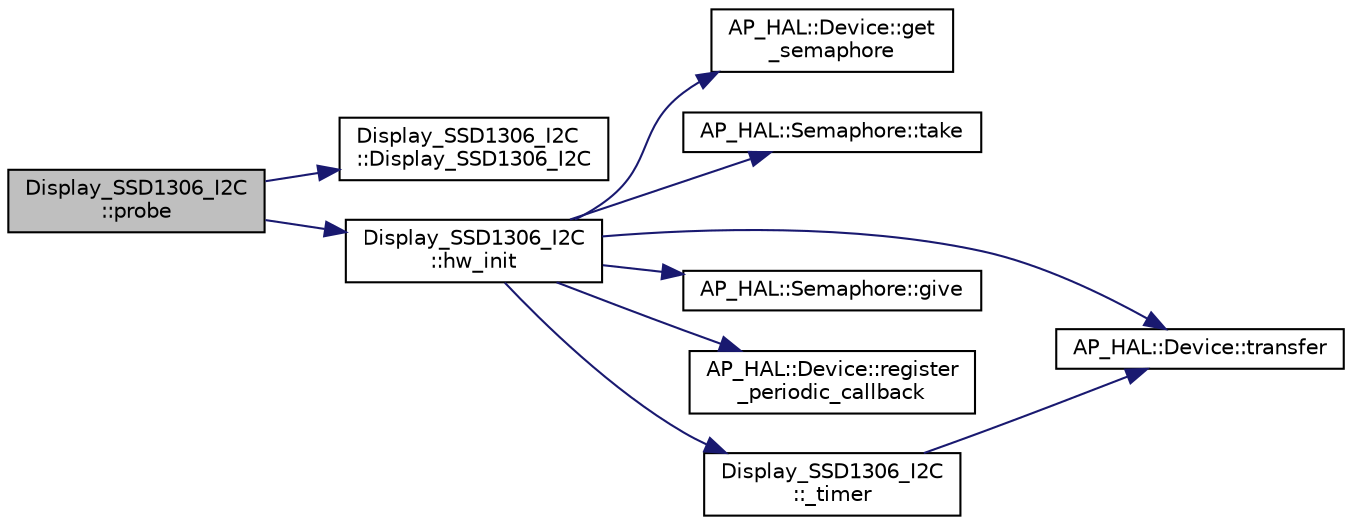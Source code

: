 digraph "Display_SSD1306_I2C::probe"
{
 // INTERACTIVE_SVG=YES
  edge [fontname="Helvetica",fontsize="10",labelfontname="Helvetica",labelfontsize="10"];
  node [fontname="Helvetica",fontsize="10",shape=record];
  rankdir="LR";
  Node1 [label="Display_SSD1306_I2C\l::probe",height=0.2,width=0.4,color="black", fillcolor="grey75", style="filled", fontcolor="black"];
  Node1 -> Node2 [color="midnightblue",fontsize="10",style="solid",fontname="Helvetica"];
  Node2 [label="Display_SSD1306_I2C\l::Display_SSD1306_I2C",height=0.2,width=0.4,color="black", fillcolor="white", style="filled",URL="$classDisplay__SSD1306__I2C.html#afc156432153abffa2cbc704c4543edcb"];
  Node1 -> Node3 [color="midnightblue",fontsize="10",style="solid",fontname="Helvetica"];
  Node3 [label="Display_SSD1306_I2C\l::hw_init",height=0.2,width=0.4,color="black", fillcolor="white", style="filled",URL="$classDisplay__SSD1306__I2C.html#a0a17b93cb49fdfcb10af1a8e6ee3b0b4"];
  Node3 -> Node4 [color="midnightblue",fontsize="10",style="solid",fontname="Helvetica"];
  Node4 [label="AP_HAL::Device::get\l_semaphore",height=0.2,width=0.4,color="black", fillcolor="white", style="filled",URL="$classAP__HAL_1_1Device.html#a9cfca3d6c720115b4c77b21b64a2b8af"];
  Node3 -> Node5 [color="midnightblue",fontsize="10",style="solid",fontname="Helvetica"];
  Node5 [label="AP_HAL::Semaphore::take",height=0.2,width=0.4,color="black", fillcolor="white", style="filled",URL="$classAP__HAL_1_1Semaphore.html#abd3a0affad8bb211981a979f30386589"];
  Node3 -> Node6 [color="midnightblue",fontsize="10",style="solid",fontname="Helvetica"];
  Node6 [label="AP_HAL::Device::transfer",height=0.2,width=0.4,color="black", fillcolor="white", style="filled",URL="$classAP__HAL_1_1Device.html#a2af24b5f93b678af718b65a606e538b0"];
  Node3 -> Node7 [color="midnightblue",fontsize="10",style="solid",fontname="Helvetica"];
  Node7 [label="AP_HAL::Semaphore::give",height=0.2,width=0.4,color="black", fillcolor="white", style="filled",URL="$classAP__HAL_1_1Semaphore.html#afcdbf03d5bea9d83037acc93bfaea7ce"];
  Node3 -> Node8 [color="midnightblue",fontsize="10",style="solid",fontname="Helvetica"];
  Node8 [label="AP_HAL::Device::register\l_periodic_callback",height=0.2,width=0.4,color="black", fillcolor="white", style="filled",URL="$classAP__HAL_1_1Device.html#ab516a6ba589841ce07a5cc4ef599ac62"];
  Node3 -> Node9 [color="midnightblue",fontsize="10",style="solid",fontname="Helvetica"];
  Node9 [label="Display_SSD1306_I2C\l::_timer",height=0.2,width=0.4,color="black", fillcolor="white", style="filled",URL="$classDisplay__SSD1306__I2C.html#a8df060932c7d107b84e8f9e241bce778"];
  Node9 -> Node6 [color="midnightblue",fontsize="10",style="solid",fontname="Helvetica"];
}
